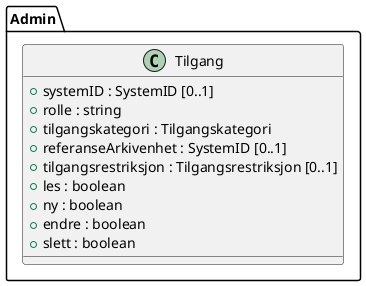 @startuml
class Admin.Tilgang {
  +systemID : SystemID [0..1]
  +rolle : string
  +tilgangskategori : Tilgangskategori
  +referanseArkivenhet : SystemID [0..1]
  +tilgangsrestriksjon : Tilgangsrestriksjon [0..1]
  +les : boolean
  +ny : boolean
  +endre : boolean
  +slett : boolean
}
@enduml
